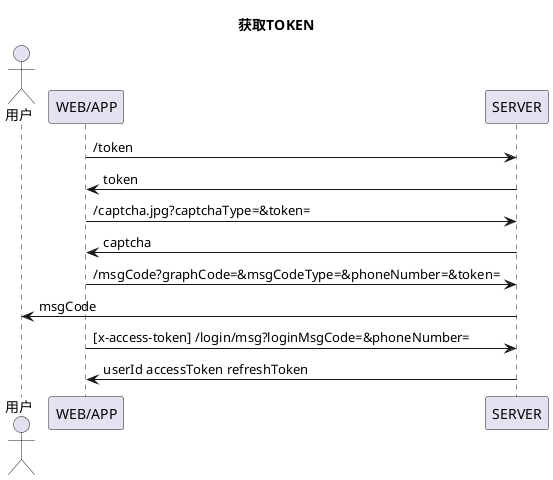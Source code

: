 @startuml
title 获取TOKEN
Actor "用户" as user
participant  "WEB/APP" as view order 50
participant  "SERVER" as back order 100

view -> back: /token
back -> view: token
view -> back: /captcha.jpg?captchaType=&token=
back -> view: captcha
view -> back: /msgCode?graphCode=&msgCodeType=&phoneNumber=&token=
back -> user: msgCode
view -> back: [x-access-token] /login/msg?loginMsgCode=&phoneNumber=
back -> view: userId accessToken refreshToken
@enduml

